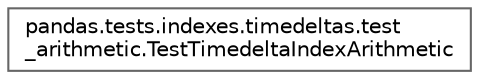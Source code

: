 digraph "Graphical Class Hierarchy"
{
 // LATEX_PDF_SIZE
  bgcolor="transparent";
  edge [fontname=Helvetica,fontsize=10,labelfontname=Helvetica,labelfontsize=10];
  node [fontname=Helvetica,fontsize=10,shape=box,height=0.2,width=0.4];
  rankdir="LR";
  Node0 [id="Node000000",label="pandas.tests.indexes.timedeltas.test\l_arithmetic.TestTimedeltaIndexArithmetic",height=0.2,width=0.4,color="grey40", fillcolor="white", style="filled",URL="$dc/de0/classpandas_1_1tests_1_1indexes_1_1timedeltas_1_1test__arithmetic_1_1TestTimedeltaIndexArithmetic.html",tooltip=" "];
}
